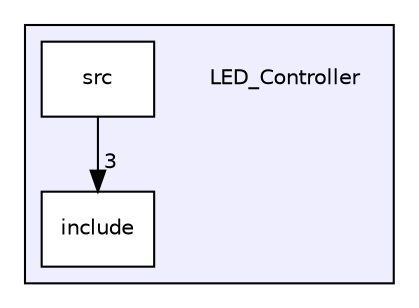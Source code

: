 digraph "/home/pi/cse2100/GUI_Teensy/LED_Controller" {
  compound=true
  node [ fontsize="10", fontname="Helvetica"];
  edge [ labelfontsize="10", labelfontname="Helvetica"];
  subgraph clusterdir_576af718579331f604b957ff73f85f33 {
    graph [ bgcolor="#eeeeff", pencolor="black", label="" URL="dir_576af718579331f604b957ff73f85f33.html"];
    dir_576af718579331f604b957ff73f85f33 [shape=plaintext label="LED_Controller"];
    dir_fd0a15a1cc50e55e422fe7917701397f [shape=box label="include" color="black" fillcolor="white" style="filled" URL="dir_fd0a15a1cc50e55e422fe7917701397f.html"];
    dir_589eee1755c2f6eee0a243db4198c2a1 [shape=box label="src" color="black" fillcolor="white" style="filled" URL="dir_589eee1755c2f6eee0a243db4198c2a1.html"];
  }
  dir_589eee1755c2f6eee0a243db4198c2a1->dir_fd0a15a1cc50e55e422fe7917701397f [headlabel="3", labeldistance=1.5 headhref="dir_000002_000001.html"];
}
